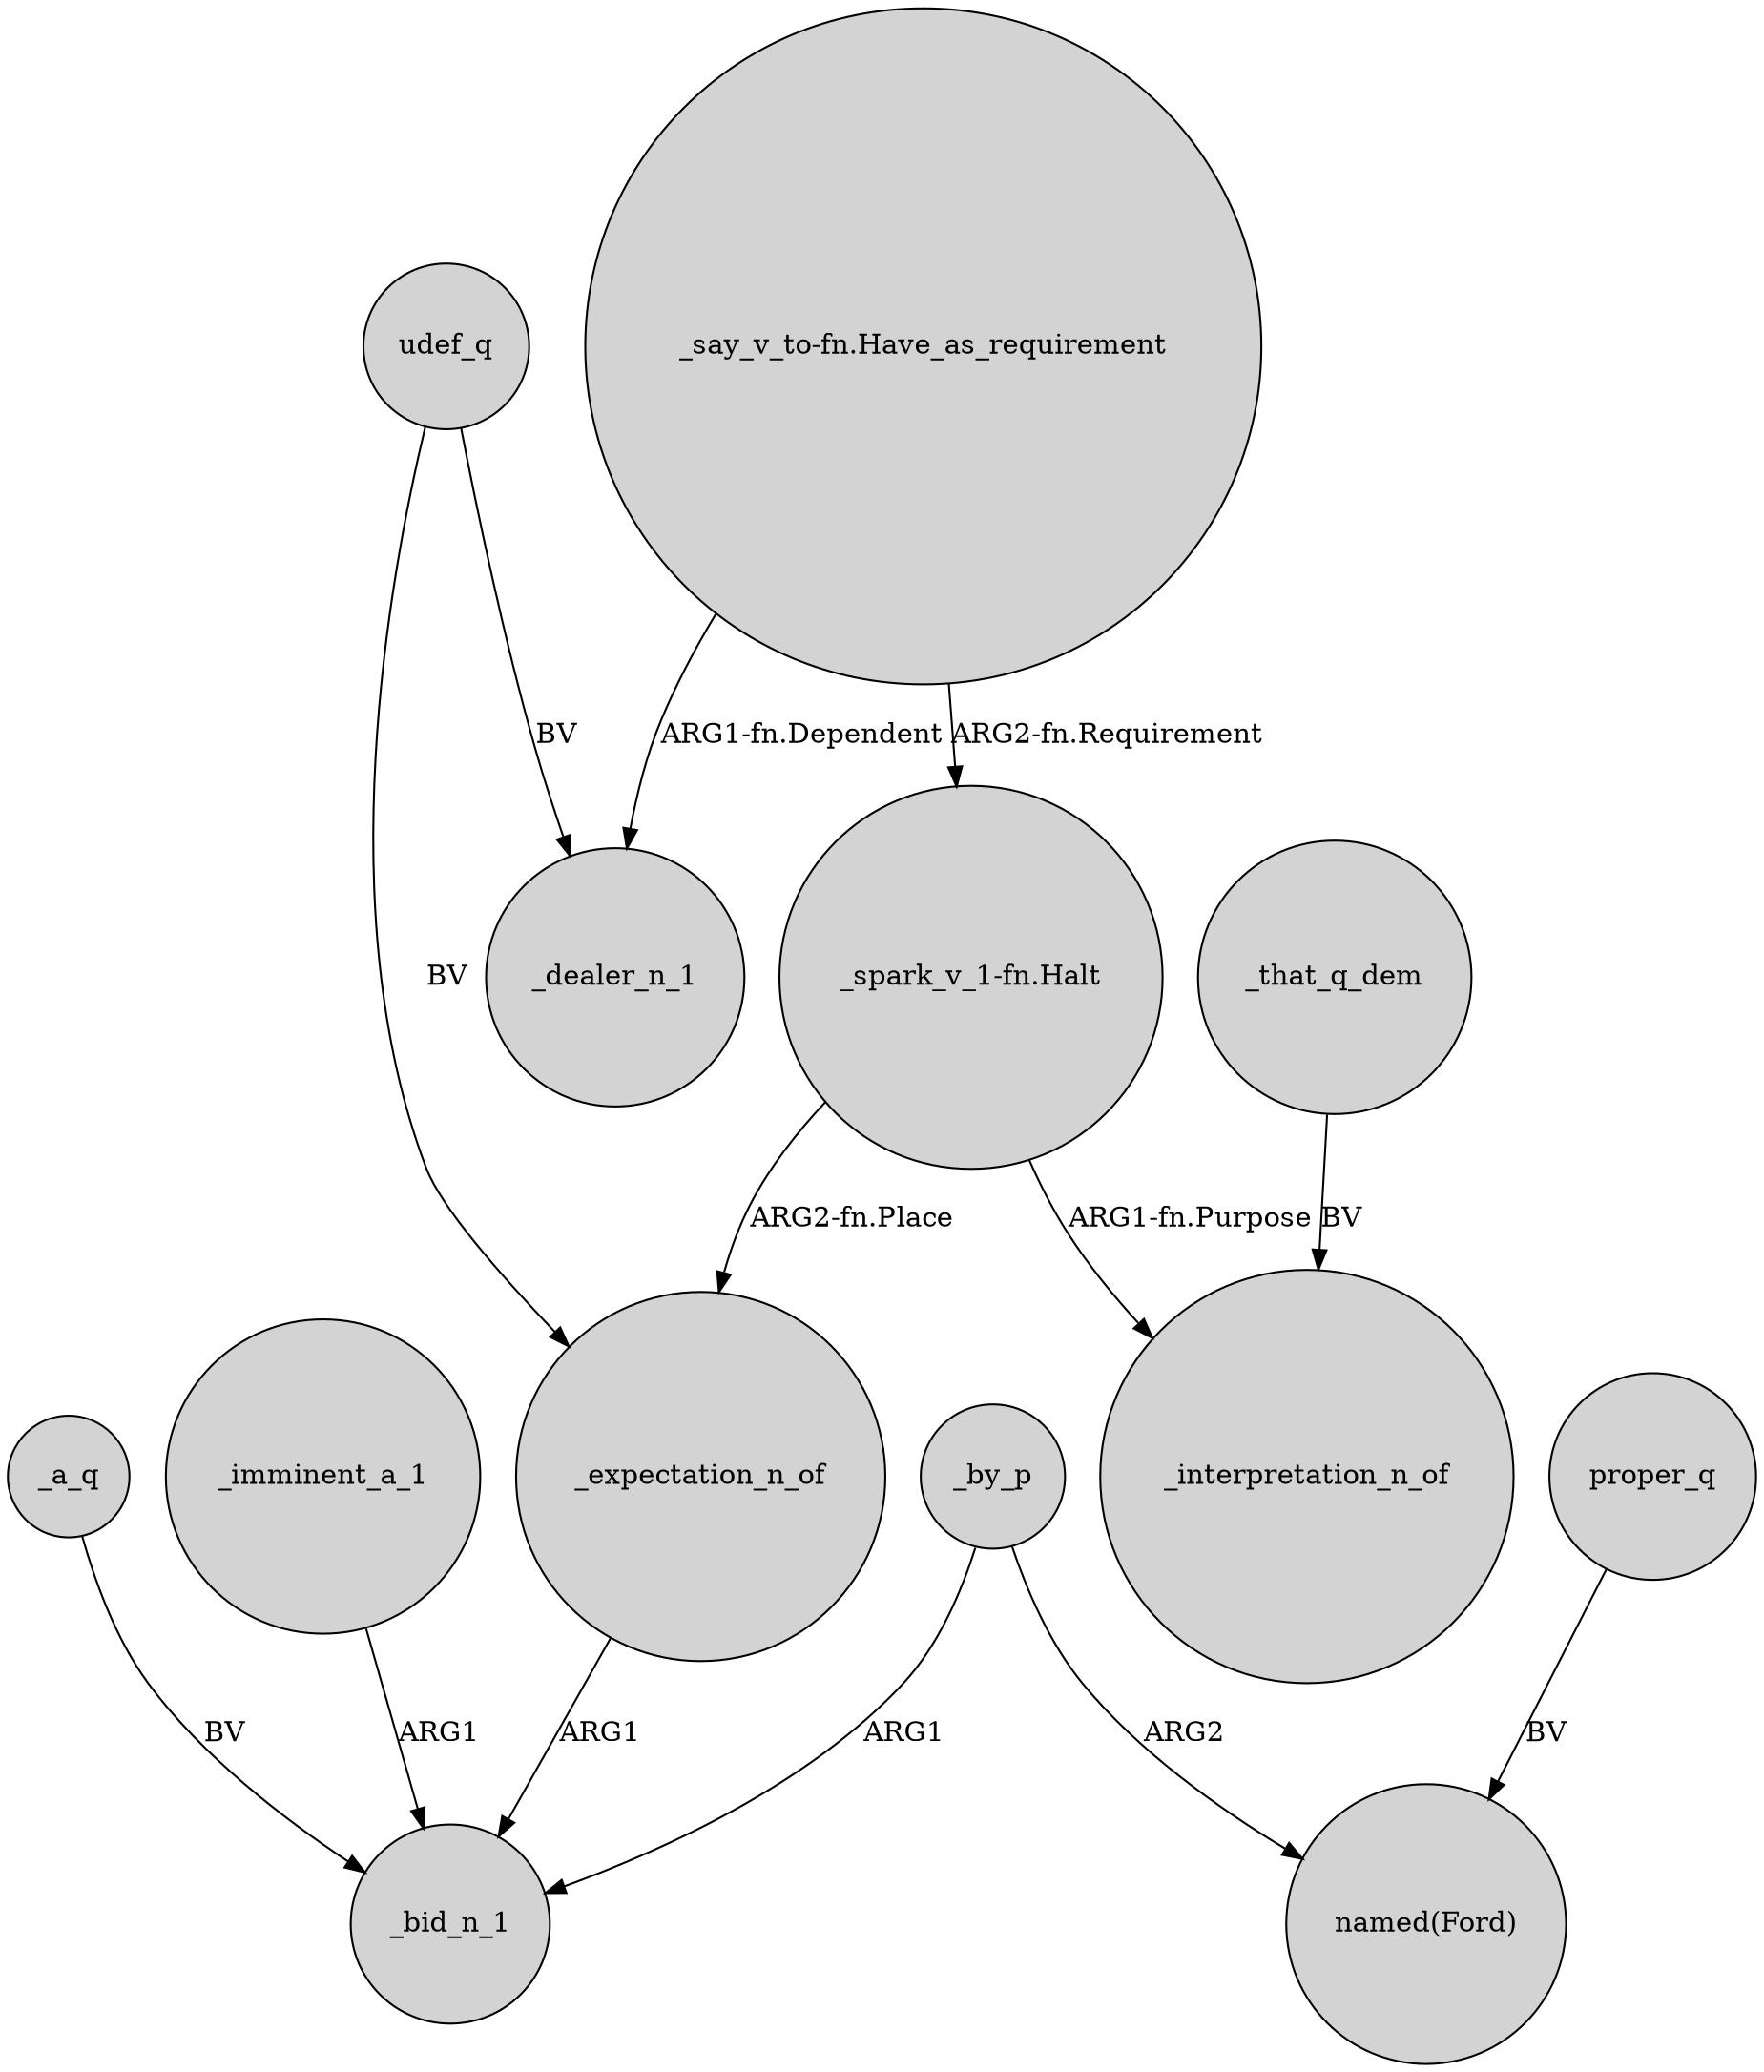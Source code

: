 digraph {
	node [shape=circle style=filled]
	_expectation_n_of -> _bid_n_1 [label=ARG1]
	_a_q -> _bid_n_1 [label=BV]
	_imminent_a_1 -> _bid_n_1 [label=ARG1]
	"_say_v_to-fn.Have_as_requirement" -> _dealer_n_1 [label="ARG1-fn.Dependent"]
	_that_q_dem -> _interpretation_n_of [label=BV]
	"_say_v_to-fn.Have_as_requirement" -> "_spark_v_1-fn.Halt" [label="ARG2-fn.Requirement"]
	udef_q -> _expectation_n_of [label=BV]
	proper_q -> "named(Ford)" [label=BV]
	"_spark_v_1-fn.Halt" -> _expectation_n_of [label="ARG2-fn.Place"]
	_by_p -> _bid_n_1 [label=ARG1]
	udef_q -> _dealer_n_1 [label=BV]
	"_spark_v_1-fn.Halt" -> _interpretation_n_of [label="ARG1-fn.Purpose"]
	_by_p -> "named(Ford)" [label=ARG2]
}
